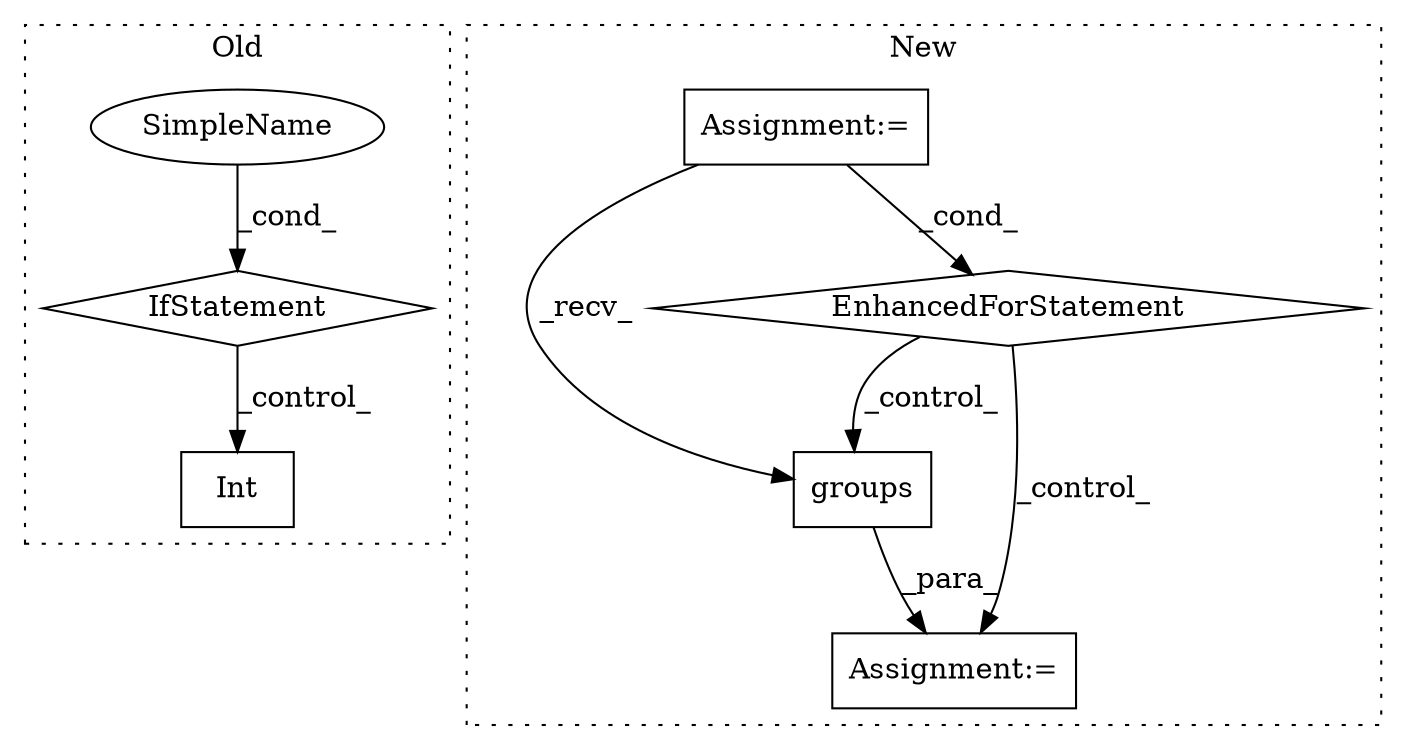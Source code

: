 digraph G {
subgraph cluster0 {
1 [label="Int" a="32" s="1450,1455" l="4,1" shape="box"];
5 [label="IfStatement" a="25" s="1514" l="34" shape="diamond"];
7 [label="SimpleName" a="42" s="1543" l="5" shape="ellipse"];
label = "Old";
style="dotted";
}
subgraph cluster1 {
2 [label="groups" a="32" s="1864" l="8" shape="box"];
3 [label="Assignment:=" a="7" s="1893" l="1" shape="box"];
4 [label="EnhancedForStatement" a="70" s="1654,1733" l="53,2" shape="diamond"];
6 [label="Assignment:=" a="7" s="1654,1733" l="53,2" shape="box"];
label = "New";
style="dotted";
}
2 -> 3 [label="_para_"];
4 -> 2 [label="_control_"];
4 -> 3 [label="_control_"];
5 -> 1 [label="_control_"];
6 -> 2 [label="_recv_"];
6 -> 4 [label="_cond_"];
7 -> 5 [label="_cond_"];
}